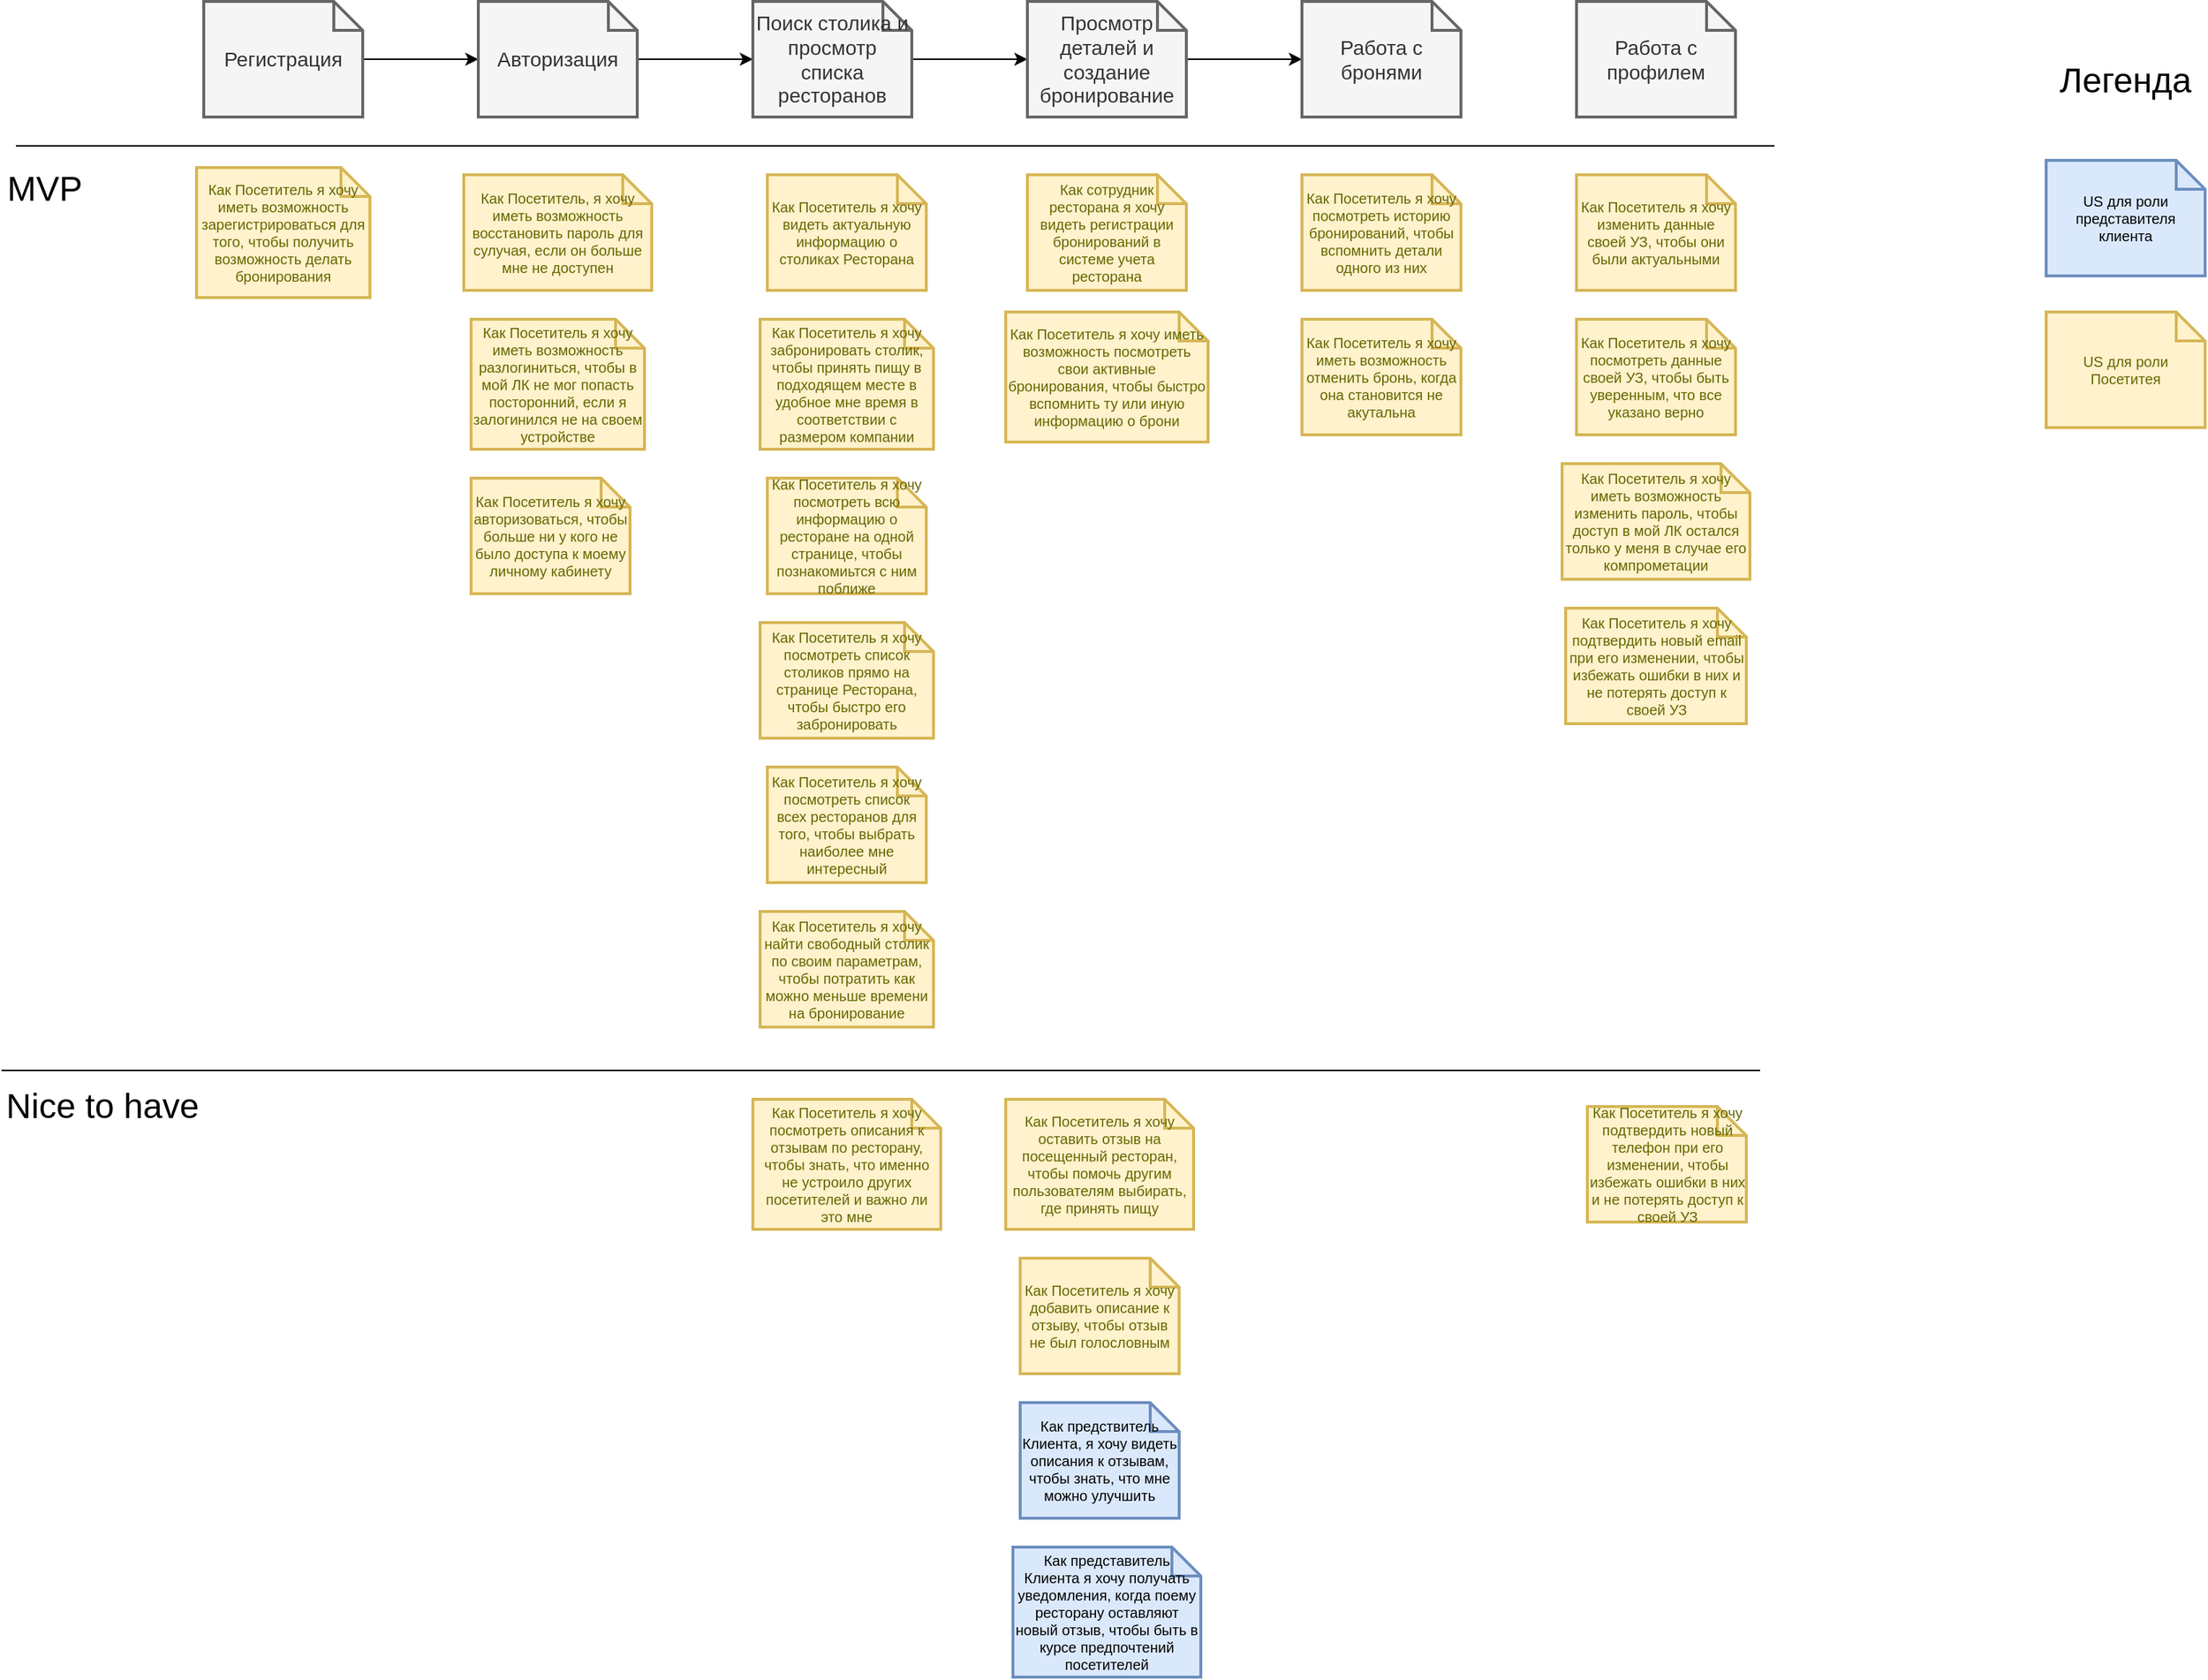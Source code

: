 <mxfile version="17.4.5" type="github">
  <diagram id="Uw1SP8vliRWfZXQLp1HO" name="Page-1">
    <mxGraphModel dx="1129" dy="711" grid="1" gridSize="10" guides="1" tooltips="1" connect="1" arrows="1" fold="1" page="1" pageScale="1" pageWidth="827" pageHeight="1169" math="0" shadow="0">
      <root>
        <mxCell id="0" />
        <mxCell id="1" parent="0" />
        <mxCell id="wvL-tG8At92w955u0kJQ-1" value="Как Посетитель я хочу авторизоваться, чтобы больше ни у кого не было доступа к моему личному кабинету" style="shape=note;strokeWidth=2;fontSize=10;size=20;whiteSpace=wrap;html=1;fillColor=#fff2cc;strokeColor=#d6b656;fontColor=#666600;" parent="1" vertex="1">
          <mxGeometry x="345" y="390" width="110.0" height="80" as="geometry" />
        </mxCell>
        <mxCell id="wvL-tG8At92w955u0kJQ-2" value="Как Посетитель я хочу иметь возможность разлогиниться, чтобы в мой ЛК не мог попасть посторонний, если я залогинился не на своем устройстве" style="shape=note;strokeWidth=2;fontSize=10;size=20;whiteSpace=wrap;html=1;fillColor=#fff2cc;strokeColor=#d6b656;fontColor=#666600;" parent="1" vertex="1">
          <mxGeometry x="345" y="280" width="120" height="90" as="geometry" />
        </mxCell>
        <mxCell id="wvL-tG8At92w955u0kJQ-3" value="Как Посетитель я хочу иметь возможность зарегистрироваться для того, чтобы получить возможность делать бронирования" style="shape=note;strokeWidth=2;fontSize=10;size=20;whiteSpace=wrap;html=1;fillColor=#fff2cc;strokeColor=#d6b656;fontColor=#666600;" parent="1" vertex="1">
          <mxGeometry x="155" y="175" width="120" height="90" as="geometry" />
        </mxCell>
        <mxCell id="wvL-tG8At92w955u0kJQ-4" value="Как Посетитель, я хочу иметь возможность восстановить пароль для сулучая, если он больше мне не доступен" style="shape=note;strokeWidth=2;fontSize=10;size=20;whiteSpace=wrap;html=1;fillColor=#fff2cc;strokeColor=#d6b656;fontColor=#666600;" parent="1" vertex="1">
          <mxGeometry x="340" y="180" width="130" height="80" as="geometry" />
        </mxCell>
        <mxCell id="wvL-tG8At92w955u0kJQ-5" value="Как Посетитель я хочу найти свободный столик по своим параметрам, чтобы потратить как можно меньше времени на бронирование" style="shape=note;strokeWidth=2;fontSize=10;size=20;whiteSpace=wrap;html=1;fillColor=#fff2cc;strokeColor=#d6b656;fontColor=#666600;" parent="1" vertex="1">
          <mxGeometry x="545" y="690" width="120" height="80" as="geometry" />
        </mxCell>
        <mxCell id="wvL-tG8At92w955u0kJQ-6" value="Как Посетитель я хочу посмотреть список всех ресторанов для того, чтобы выбрать наиболее мне интересный" style="shape=note;strokeWidth=2;fontSize=10;size=20;whiteSpace=wrap;html=1;fillColor=#fff2cc;strokeColor=#d6b656;fontColor=#666600;" parent="1" vertex="1">
          <mxGeometry x="550" y="590" width="110.0" height="80" as="geometry" />
        </mxCell>
        <mxCell id="wvL-tG8At92w955u0kJQ-7" value="Как Посетитель я хочу посмотреть всю информацию о ресторане на одной странице, чтобы познакомиьтся с ним поближе" style="shape=note;strokeWidth=2;fontSize=10;size=20;whiteSpace=wrap;html=1;fillColor=#fff2cc;strokeColor=#d6b656;fontColor=#666600;" parent="1" vertex="1">
          <mxGeometry x="550" y="390" width="110.0" height="80" as="geometry" />
        </mxCell>
        <mxCell id="wvL-tG8At92w155u0kJQ-1" value="Как Посетитель я хочу забронировать столик, чтобы принять пищу в подходящем месте в удобное мне время в соответствии с размером компании" style="shape=note;strokeWidth=2;fontSize=10;size=20;whiteSpace=wrap;html=1;fillColor=#fff2cc;strokeColor=#d6b656;fontColor=#666600;" parent="1" vertex="1">
          <mxGeometry x="545" y="280" width="120" height="90" as="geometry" />
        </mxCell>
        <mxCell id="wvL-tG8At92w925u0kJQ-1" value="Как сотрудник ресторана я хочу видеть регистрации бронирований в системе учета ресторана" style="shape=note;strokeWidth=2;fontSize=10;size=20;whiteSpace=wrap;html=1;fillColor=#fff2cc;strokeColor=#d6b656;fontColor=#666600;" parent="1" vertex="1">
          <mxGeometry x="730" y="180" width="110.0" height="80" as="geometry" />
        </mxCell>
        <mxCell id="wvL-tG8At92w935u0kJQ-1" value="Как Посетитель я хочу посмотреть список столиков прямо на странице Ресторана, чтобы быстро его забронировать" style="shape=note;strokeWidth=2;fontSize=10;size=20;whiteSpace=wrap;html=1;fillColor=#fff2cc;strokeColor=#d6b656;fontColor=#666600;" parent="1" vertex="1">
          <mxGeometry x="545" y="490" width="120" height="80" as="geometry" />
        </mxCell>
        <mxCell id="wvL-tG8At92w945u0kJQ-1" value="Как Посетитель я хочу иметь возможность посмотреть свои активные бронирования, чтобы быстро вспомнить ту или иную информацию о брони" style="shape=note;strokeWidth=2;fontSize=10;size=20;whiteSpace=wrap;html=1;fillColor=#fff2cc;strokeColor=#d6b656;fontColor=#666600;" parent="1" vertex="1">
          <mxGeometry x="715" y="275" width="140" height="90" as="geometry" />
        </mxCell>
        <mxCell id="wvL-tG8At92w975u0kJQ-1" value="Как Посетитель я хочу посмотреть историю бронирований, чтобы вспомнить детали одного из них" style="shape=note;strokeWidth=2;fontSize=10;size=20;whiteSpace=wrap;html=1;fillColor=#fff2cc;strokeColor=#d6b656;fontColor=#666600;" parent="1" vertex="1">
          <mxGeometry x="920" y="180" width="110.0" height="80" as="geometry" />
        </mxCell>
        <mxCell id="wvL-tG8At92w965u0kJQ-1" value="Как Посетитель я хочу оставить отзыв на посещенный ресторан, чтобы помочь другим пользователям выбирать, где принять пищу" style="shape=note;strokeWidth=2;fontSize=10;size=20;whiteSpace=wrap;html=1;fillColor=#fff2cc;strokeColor=#d6b656;fontColor=#666600;" parent="1" vertex="1">
          <mxGeometry x="715" y="820" width="130" height="90" as="geometry" />
        </mxCell>
        <mxCell id="wvL-tG8At92w985u0kJQ-1" value="Как Посетитель я хочу добавить описание к отзыву, чтобы отзыв не был голословным" style="shape=note;strokeWidth=2;fontSize=10;size=20;whiteSpace=wrap;html=1;fillColor=#fff2cc;strokeColor=#d6b656;fontColor=#666600;" parent="1" vertex="1">
          <mxGeometry x="725" y="930" width="110.0" height="80" as="geometry" />
        </mxCell>
        <mxCell id="wvL-tG8At92w995u0kJQ-1" value="Как Посетитель я хочу посмотреть описания к отзывам по ресторану, чтобы знать, что именно не устроило других посетителей и важно ли это мне" style="shape=note;strokeWidth=2;fontSize=10;size=20;whiteSpace=wrap;html=1;fillColor=#fff2cc;strokeColor=#d6b656;fontColor=#666600;" parent="1" vertex="1">
          <mxGeometry x="540" y="820" width="130" height="90" as="geometry" />
        </mxCell>
        <mxCell id="wvL-tG8At92w951u0kJQ-1" value="Как предствитель Клиента, я хочу видеть описания к отзывам, чтобы знать, что мне можно улучшить" style="shape=note;strokeWidth=2;fontSize=10;size=20;whiteSpace=wrap;html=1;fillColor=#dae8fc;strokeColor=#6c8ebf;" parent="1" vertex="1">
          <mxGeometry x="725" y="1030" width="110.0" height="80" as="geometry" />
        </mxCell>
        <mxCell id="wvL-tG8At92w952u0kJQ-1" value="Как Посетитель я хочу посмотреть данные своей УЗ, чтобы быть уверенным, что все указано верно" style="shape=note;strokeWidth=2;fontSize=10;size=20;whiteSpace=wrap;html=1;fillColor=#fff2cc;strokeColor=#d6b656;fontColor=#666600;" parent="1" vertex="1">
          <mxGeometry x="1110" y="280" width="110.0" height="80" as="geometry" />
        </mxCell>
        <mxCell id="wvL-tG8At92w953u0kJQ-1" value="Как Посетитель я хочу подтвердить новый телефон при его изменении, чтобы избежать ошибки в них и не потерять доступ к своей УЗ" style="shape=note;strokeWidth=2;fontSize=10;size=20;whiteSpace=wrap;html=1;fillColor=#fff2cc;strokeColor=#d6b656;fontColor=#666600;" parent="1" vertex="1">
          <mxGeometry x="1117.5" y="825" width="110.0" height="80" as="geometry" />
        </mxCell>
        <mxCell id="wvL-tG8At92w954u0kJQ-1" value="Как Посетитель я хочу подтвердить новый email при его изменении, чтобы избежать ошибки в них и не потерять доступ к своей УЗ" style="shape=note;strokeWidth=2;fontSize=10;size=20;whiteSpace=wrap;html=1;fillColor=#fff2cc;strokeColor=#d6b656;fontColor=#666600;" parent="1" vertex="1">
          <mxGeometry x="1102.5" y="480" width="125" height="80" as="geometry" />
        </mxCell>
        <mxCell id="wvL-tG8At92w956u0kJQ-1" value="Как представитель Клиента я хочу получать уведомления, когда поему ресторану оставляют новый отзыв, чтобы быть в курсе предпочтений посетителей" style="shape=note;strokeWidth=2;fontSize=10;size=20;whiteSpace=wrap;html=1;fillColor=#dae8fc;strokeColor=#6c8ebf;" parent="1" vertex="1">
          <mxGeometry x="720" y="1130" width="130" height="90" as="geometry" />
        </mxCell>
        <mxCell id="wvL-tG8At92w957u0kJQ-1" value="Как Посетитель я хочу иметь возможность отменить бронь, когда она становится не акутальна" style="shape=note;strokeWidth=2;fontSize=10;size=20;whiteSpace=wrap;html=1;fillColor=#fff2cc;strokeColor=#d6b656;fontColor=#666600;" parent="1" vertex="1">
          <mxGeometry x="920" y="280" width="110.0" height="80" as="geometry" />
        </mxCell>
        <mxCell id="wvL-tG8At92w958u0kJQ-1" value="Как Посетитель я хочу иметь возможность изменить пароль, чтобы доступ в мой ЛК остался только у меня в случае его компрометации" style="shape=note;strokeWidth=2;fontSize=10;size=20;whiteSpace=wrap;html=1;fillColor=#fff2cc;strokeColor=#d6b656;fontColor=#666600;" parent="1" vertex="1">
          <mxGeometry x="1100" y="380" width="130" height="80" as="geometry" />
        </mxCell>
        <mxCell id="wvL-tG8At92w959u0kJQ-1" value="Как Посетитель я хочу видеть актуальную информацию о столиках Ресторана" style="shape=note;strokeWidth=2;fontSize=10;size=20;whiteSpace=wrap;html=1;fillColor=#fff2cc;strokeColor=#d6b656;fontColor=#666600;" parent="1" vertex="1">
          <mxGeometry x="550" y="180" width="110.0" height="80" as="geometry" />
        </mxCell>
        <mxCell id="wvL-tG8At92w955u1kJQ-1" value="Как Посетитель я хочу изменить данные своей УЗ, чтобы они были актуальными" style="shape=note;strokeWidth=2;fontSize=10;size=20;whiteSpace=wrap;html=1;fillColor=#fff2cc;strokeColor=#d6b656;fontColor=#666600;" parent="1" vertex="1">
          <mxGeometry x="1110" y="180" width="110.0" height="80" as="geometry" />
        </mxCell>
        <mxCell id="2GLErqjDQ1SCSIou4Nq--5" value="" style="edgeStyle=orthogonalEdgeStyle;rounded=0;orthogonalLoop=1;jettySize=auto;html=1;" edge="1" parent="1" source="2GLErqjDQ1SCSIou4Nq--2" target="2GLErqjDQ1SCSIou4Nq--4">
          <mxGeometry relative="1" as="geometry" />
        </mxCell>
        <mxCell id="2GLErqjDQ1SCSIou4Nq--2" value="Регистрация" style="shape=note;strokeWidth=2;fontSize=14;size=20;whiteSpace=wrap;html=1;fillColor=#f5f5f5;fontColor=#333333;strokeColor=#666666;" vertex="1" parent="1">
          <mxGeometry x="160.0" y="60" width="110.0" height="80" as="geometry" />
        </mxCell>
        <mxCell id="2GLErqjDQ1SCSIou4Nq--7" value="" style="edgeStyle=orthogonalEdgeStyle;rounded=0;orthogonalLoop=1;jettySize=auto;html=1;" edge="1" parent="1" source="2GLErqjDQ1SCSIou4Nq--4" target="2GLErqjDQ1SCSIou4Nq--6">
          <mxGeometry relative="1" as="geometry" />
        </mxCell>
        <mxCell id="2GLErqjDQ1SCSIou4Nq--4" value="Авторизация" style="shape=note;strokeWidth=2;fontSize=14;size=20;whiteSpace=wrap;html=1;fillColor=#f5f5f5;fontColor=#333333;strokeColor=#666666;" vertex="1" parent="1">
          <mxGeometry x="350.0" y="60" width="110.0" height="80" as="geometry" />
        </mxCell>
        <mxCell id="2GLErqjDQ1SCSIou4Nq--9" value="" style="edgeStyle=orthogonalEdgeStyle;rounded=0;orthogonalLoop=1;jettySize=auto;html=1;" edge="1" parent="1" source="2GLErqjDQ1SCSIou4Nq--6" target="2GLErqjDQ1SCSIou4Nq--8">
          <mxGeometry relative="1" as="geometry" />
        </mxCell>
        <mxCell id="2GLErqjDQ1SCSIou4Nq--6" value="Поиск столика и просмотр списка ресторанов" style="shape=note;strokeWidth=2;fontSize=14;size=20;whiteSpace=wrap;html=1;fillColor=#f5f5f5;fontColor=#333333;strokeColor=#666666;" vertex="1" parent="1">
          <mxGeometry x="540.0" y="60" width="110.0" height="80" as="geometry" />
        </mxCell>
        <mxCell id="2GLErqjDQ1SCSIou4Nq--11" value="" style="edgeStyle=orthogonalEdgeStyle;rounded=0;orthogonalLoop=1;jettySize=auto;html=1;" edge="1" parent="1" source="2GLErqjDQ1SCSIou4Nq--8" target="2GLErqjDQ1SCSIou4Nq--10">
          <mxGeometry relative="1" as="geometry" />
        </mxCell>
        <mxCell id="2GLErqjDQ1SCSIou4Nq--8" value="Просмотр деталей и создание бронирование" style="shape=note;strokeWidth=2;fontSize=14;size=20;whiteSpace=wrap;html=1;fillColor=#f5f5f5;fontColor=#333333;strokeColor=#666666;" vertex="1" parent="1">
          <mxGeometry x="730.0" y="60" width="110.0" height="80" as="geometry" />
        </mxCell>
        <mxCell id="2GLErqjDQ1SCSIou4Nq--10" value="Работа с бронями" style="shape=note;strokeWidth=2;fontSize=14;size=20;whiteSpace=wrap;html=1;fillColor=#f5f5f5;fontColor=#333333;strokeColor=#666666;" vertex="1" parent="1">
          <mxGeometry x="920.0" y="60" width="110.0" height="80" as="geometry" />
        </mxCell>
        <mxCell id="2GLErqjDQ1SCSIou4Nq--12" value="Работа с профилем" style="shape=note;strokeWidth=2;fontSize=14;size=20;whiteSpace=wrap;html=1;fillColor=#f5f5f5;fontColor=#333333;strokeColor=#666666;" vertex="1" parent="1">
          <mxGeometry x="1110.0" y="60" width="110.0" height="80" as="geometry" />
        </mxCell>
        <mxCell id="2GLErqjDQ1SCSIou4Nq--14" value="MVP" style="text;html=1;strokeColor=none;fillColor=none;align=center;verticalAlign=middle;whiteSpace=wrap;rounded=0;fontSize=24;" vertex="1" parent="1">
          <mxGeometry x="20" y="175" width="60" height="30" as="geometry" />
        </mxCell>
        <mxCell id="2GLErqjDQ1SCSIou4Nq--15" value="" style="endArrow=none;html=1;rounded=0;fontSize=24;" edge="1" parent="1">
          <mxGeometry width="50" height="50" relative="1" as="geometry">
            <mxPoint x="30" y="160" as="sourcePoint" />
            <mxPoint x="1247.059" y="160" as="targetPoint" />
          </mxGeometry>
        </mxCell>
        <mxCell id="2GLErqjDQ1SCSIou4Nq--16" value="" style="endArrow=none;html=1;rounded=0;fontSize=24;" edge="1" parent="1">
          <mxGeometry width="50" height="50" relative="1" as="geometry">
            <mxPoint x="20.0" y="800" as="sourcePoint" />
            <mxPoint x="1237.059" y="800" as="targetPoint" />
          </mxGeometry>
        </mxCell>
        <mxCell id="2GLErqjDQ1SCSIou4Nq--17" value="Nice to have" style="text;html=1;strokeColor=none;fillColor=none;align=center;verticalAlign=middle;whiteSpace=wrap;rounded=0;fontSize=24;" vertex="1" parent="1">
          <mxGeometry x="20" y="810" width="140" height="30" as="geometry" />
        </mxCell>
        <mxCell id="2GLErqjDQ1SCSIou4Nq--18" value="Легенда" style="text;html=1;strokeColor=none;fillColor=none;align=center;verticalAlign=middle;whiteSpace=wrap;rounded=0;fontSize=24;" vertex="1" parent="1">
          <mxGeometry x="1460" y="100" width="60" height="30" as="geometry" />
        </mxCell>
        <mxCell id="2GLErqjDQ1SCSIou4Nq--22" value="US для роли представителя клиента" style="shape=note;strokeWidth=2;fontSize=10;size=20;whiteSpace=wrap;fillColor=#dae8fc;strokeColor=#6c8ebf;html=1;" vertex="1" parent="1">
          <mxGeometry x="1435" y="170" width="110" height="80" as="geometry" />
        </mxCell>
        <mxCell id="2GLErqjDQ1SCSIou4Nq--23" value="US для роли Посетитея" style="shape=note;strokeWidth=2;fontSize=10;size=20;whiteSpace=wrap;fillColor=#fff2cc;strokeColor=#d6b656;fontColor=#666600;html=1;" vertex="1" parent="1">
          <mxGeometry x="1435.0" y="275" width="110.0" height="80" as="geometry" />
        </mxCell>
      </root>
    </mxGraphModel>
  </diagram>
</mxfile>

